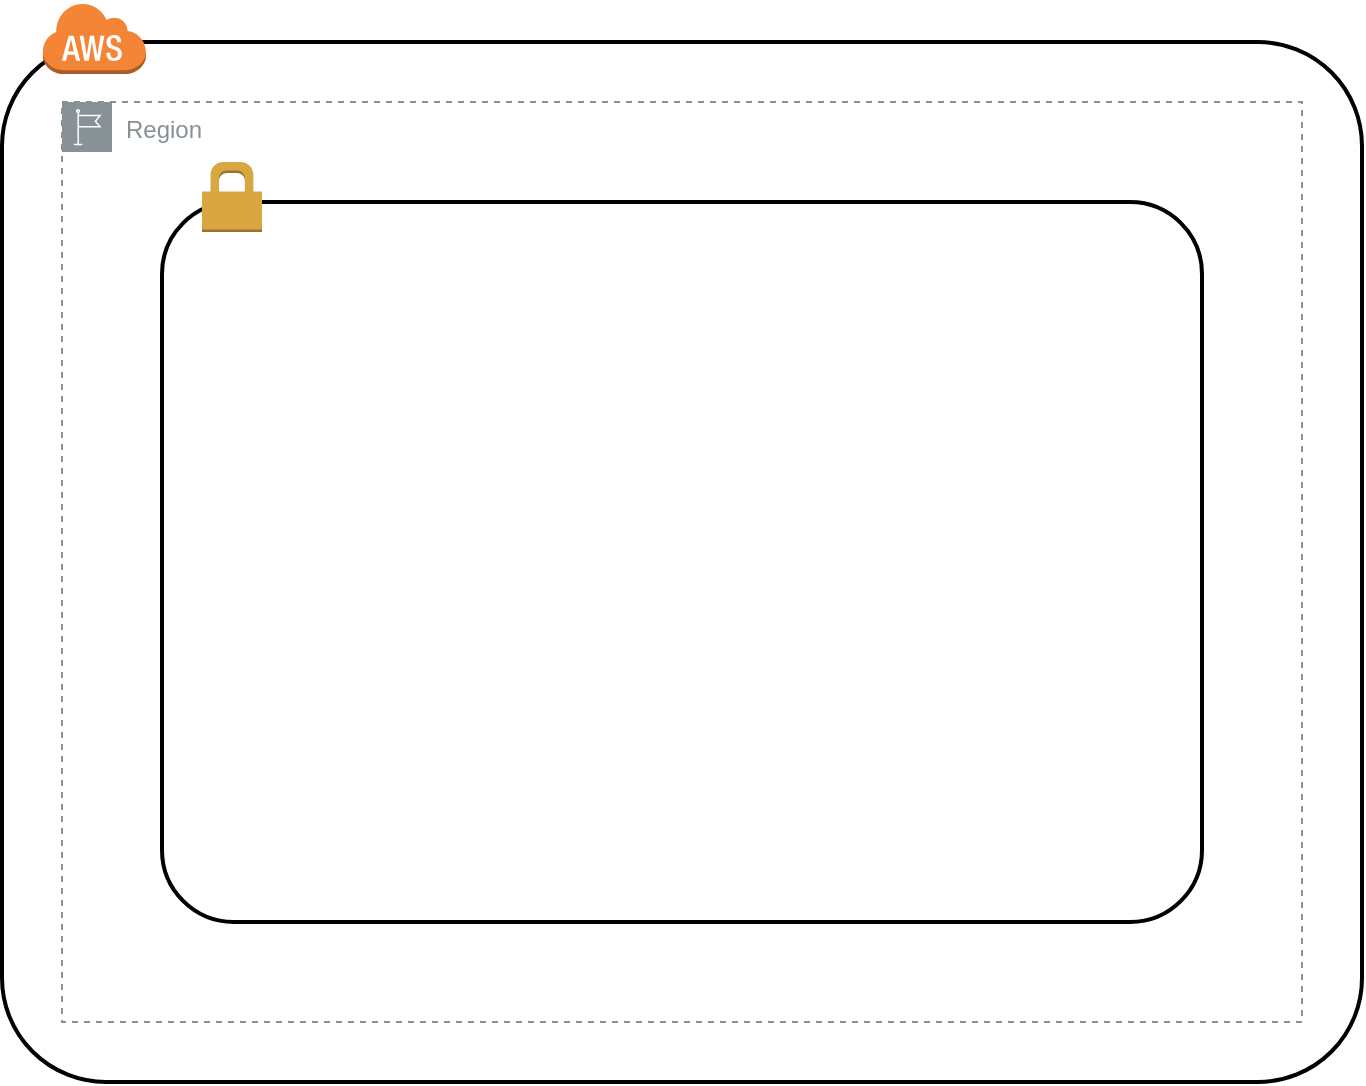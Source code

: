 <mxfile version="23.0.2" type="github">
  <diagram name="Page-1" id="xDBqqRAsusp3xRpfGvq9">
    <mxGraphModel dx="1386" dy="793" grid="1" gridSize="10" guides="1" tooltips="1" connect="1" arrows="1" fold="1" page="1" pageScale="1" pageWidth="850" pageHeight="1100" math="0" shadow="0">
      <root>
        <mxCell id="0" />
        <mxCell id="1" parent="0" />
        <mxCell id="Lg0knoRGE63KNMcegUV7-2" value="" style="rounded=1;arcSize=10;dashed=0;fillColor=none;gradientColor=none;strokeWidth=2;" vertex="1" parent="1">
          <mxGeometry x="80" y="80" width="680" height="520" as="geometry" />
        </mxCell>
        <mxCell id="Lg0knoRGE63KNMcegUV7-3" value="" style="dashed=0;html=1;shape=mxgraph.aws3.cloud;fillColor=#F58536;gradientColor=none;dashed=0;" vertex="1" parent="1">
          <mxGeometry x="100" y="60" width="52" height="36" as="geometry" />
        </mxCell>
        <mxCell id="Lg0knoRGE63KNMcegUV7-4" value="Region" style="sketch=0;outlineConnect=0;gradientColor=none;html=1;whiteSpace=wrap;fontSize=12;fontStyle=0;shape=mxgraph.aws4.group;grIcon=mxgraph.aws4.group_region;strokeColor=#879196;fillColor=none;verticalAlign=top;align=left;spacingLeft=30;fontColor=#879196;dashed=1;" vertex="1" parent="1">
          <mxGeometry x="110" y="110" width="620" height="460" as="geometry" />
        </mxCell>
        <mxCell id="Lg0knoRGE63KNMcegUV7-5" value="" style="rounded=1;arcSize=10;dashed=0;fillColor=none;gradientColor=none;strokeWidth=2;" vertex="1" parent="1">
          <mxGeometry x="160" y="160" width="520" height="360" as="geometry" />
        </mxCell>
        <mxCell id="Lg0knoRGE63KNMcegUV7-6" value="" style="dashed=0;html=1;shape=mxgraph.aws3.permissions;fillColor=#D9A741;gradientColor=none;dashed=0;" vertex="1" parent="1">
          <mxGeometry x="180" y="140" width="30" height="35" as="geometry" />
        </mxCell>
      </root>
    </mxGraphModel>
  </diagram>
</mxfile>
